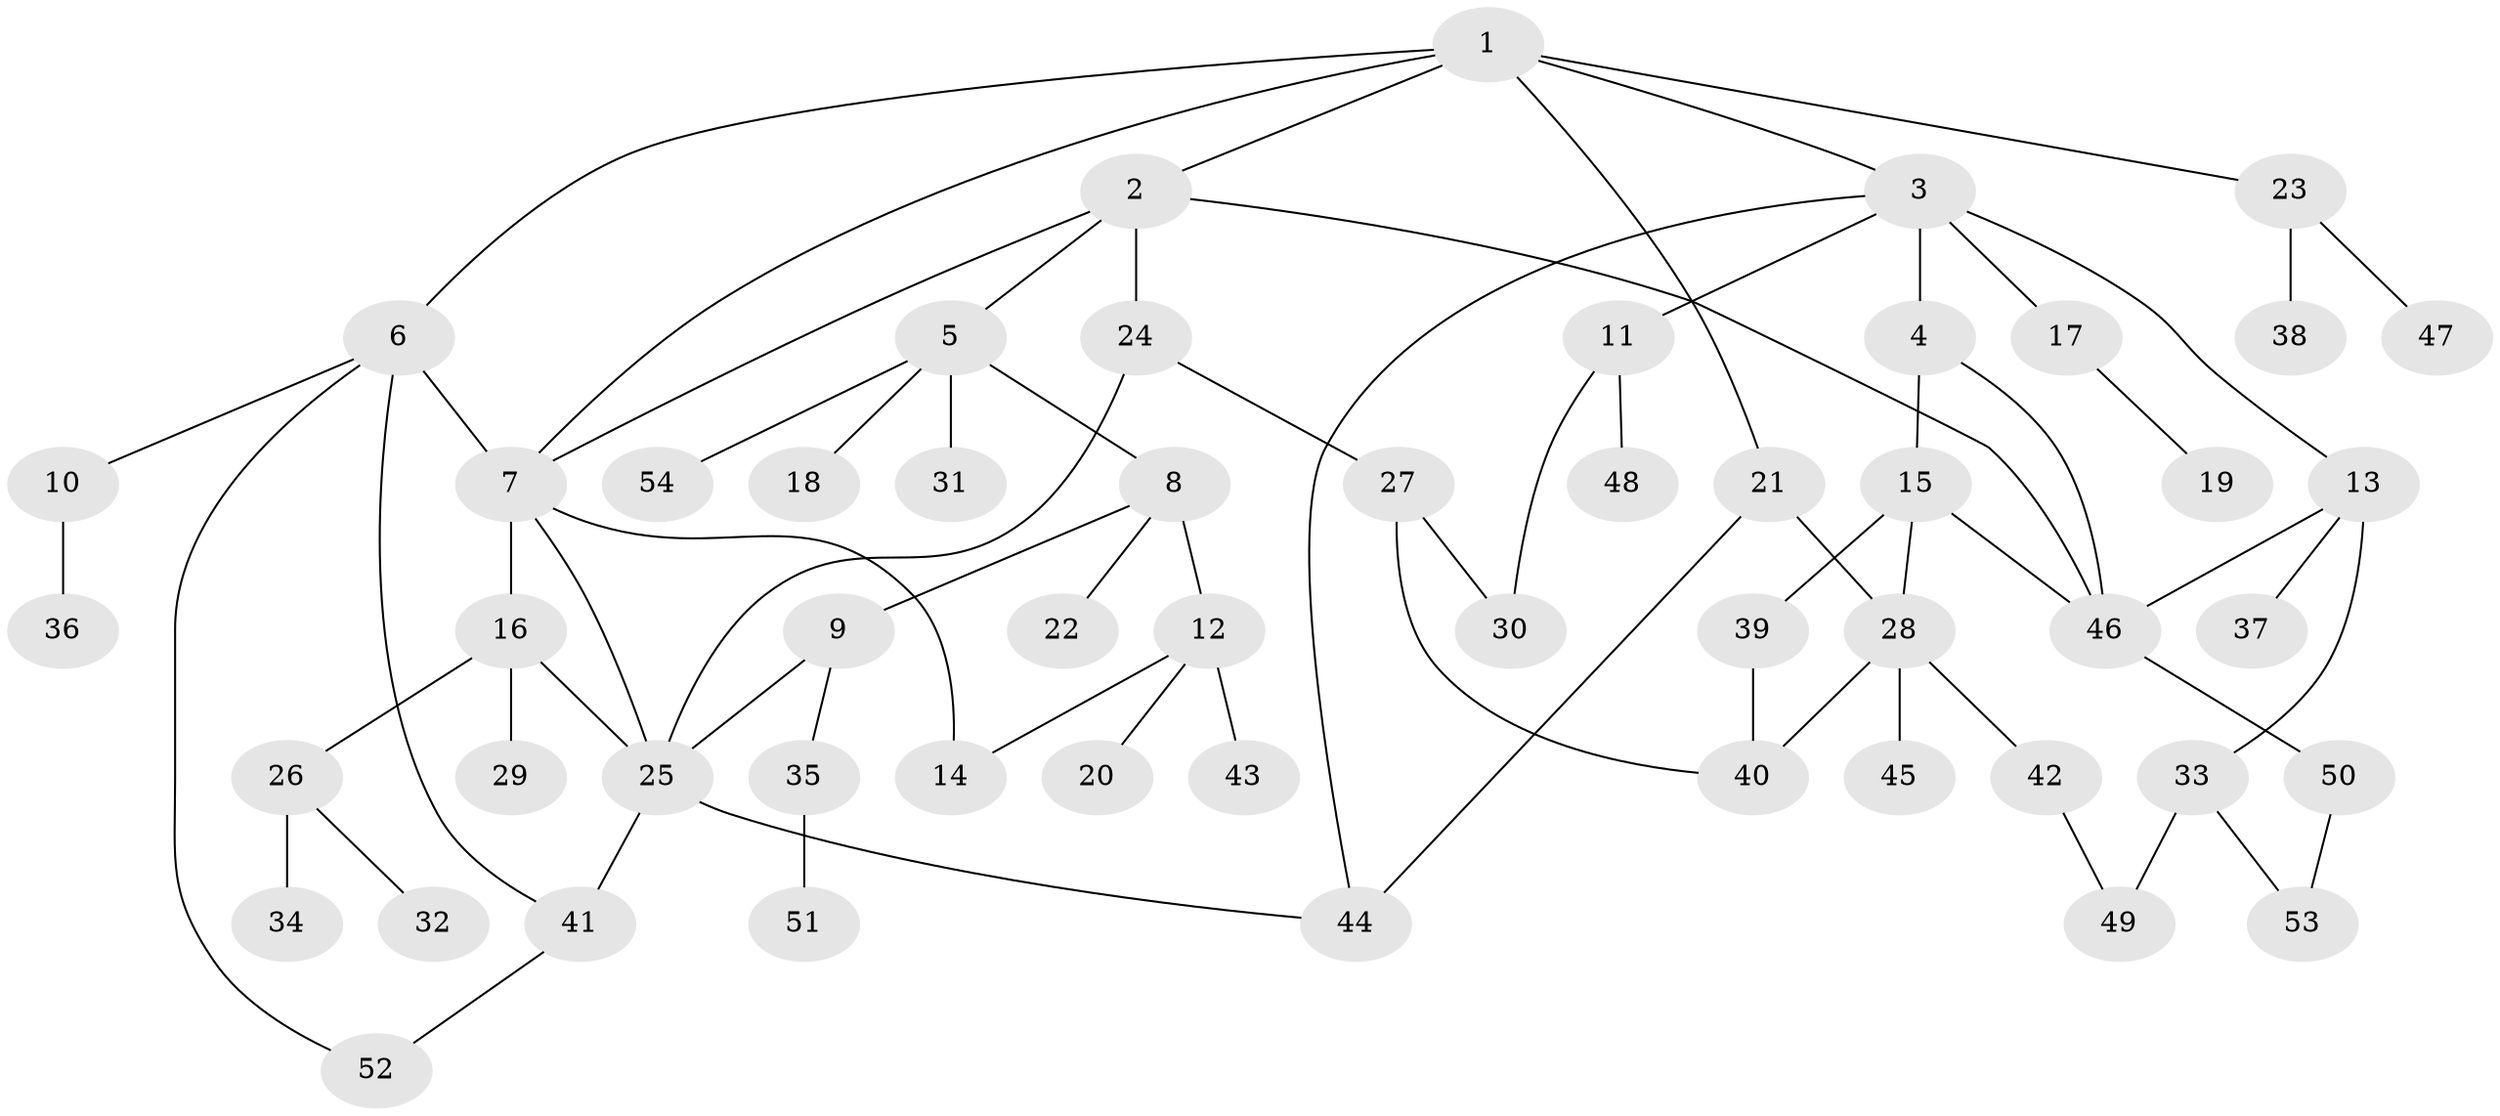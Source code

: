 // coarse degree distribution, {8: 0.029411764705882353, 7: 0.029411764705882353, 4: 0.11764705882352941, 6: 0.08823529411764706, 1: 0.35294117647058826, 2: 0.23529411764705882, 3: 0.08823529411764706, 5: 0.058823529411764705}
// Generated by graph-tools (version 1.1) at 2025/41/03/06/25 10:41:27]
// undirected, 54 vertices, 72 edges
graph export_dot {
graph [start="1"]
  node [color=gray90,style=filled];
  1;
  2;
  3;
  4;
  5;
  6;
  7;
  8;
  9;
  10;
  11;
  12;
  13;
  14;
  15;
  16;
  17;
  18;
  19;
  20;
  21;
  22;
  23;
  24;
  25;
  26;
  27;
  28;
  29;
  30;
  31;
  32;
  33;
  34;
  35;
  36;
  37;
  38;
  39;
  40;
  41;
  42;
  43;
  44;
  45;
  46;
  47;
  48;
  49;
  50;
  51;
  52;
  53;
  54;
  1 -- 2;
  1 -- 3;
  1 -- 6;
  1 -- 7;
  1 -- 21;
  1 -- 23;
  2 -- 5;
  2 -- 24;
  2 -- 46;
  2 -- 7;
  3 -- 4;
  3 -- 11;
  3 -- 13;
  3 -- 17;
  3 -- 44;
  4 -- 15;
  4 -- 46;
  5 -- 8;
  5 -- 18;
  5 -- 31;
  5 -- 54;
  6 -- 10;
  6 -- 41;
  6 -- 52;
  6 -- 7;
  7 -- 14;
  7 -- 16;
  7 -- 25;
  8 -- 9;
  8 -- 12;
  8 -- 22;
  9 -- 35;
  9 -- 25;
  10 -- 36;
  11 -- 30;
  11 -- 48;
  12 -- 20;
  12 -- 43;
  12 -- 14;
  13 -- 33;
  13 -- 37;
  13 -- 46;
  15 -- 39;
  15 -- 46;
  15 -- 28;
  16 -- 26;
  16 -- 29;
  16 -- 25;
  17 -- 19;
  21 -- 28;
  21 -- 44;
  23 -- 38;
  23 -- 47;
  24 -- 25;
  24 -- 27;
  25 -- 44;
  25 -- 41;
  26 -- 32;
  26 -- 34;
  27 -- 40;
  27 -- 30;
  28 -- 40;
  28 -- 42;
  28 -- 45;
  33 -- 49;
  33 -- 53;
  35 -- 51;
  39 -- 40;
  41 -- 52;
  42 -- 49;
  46 -- 50;
  50 -- 53;
}
